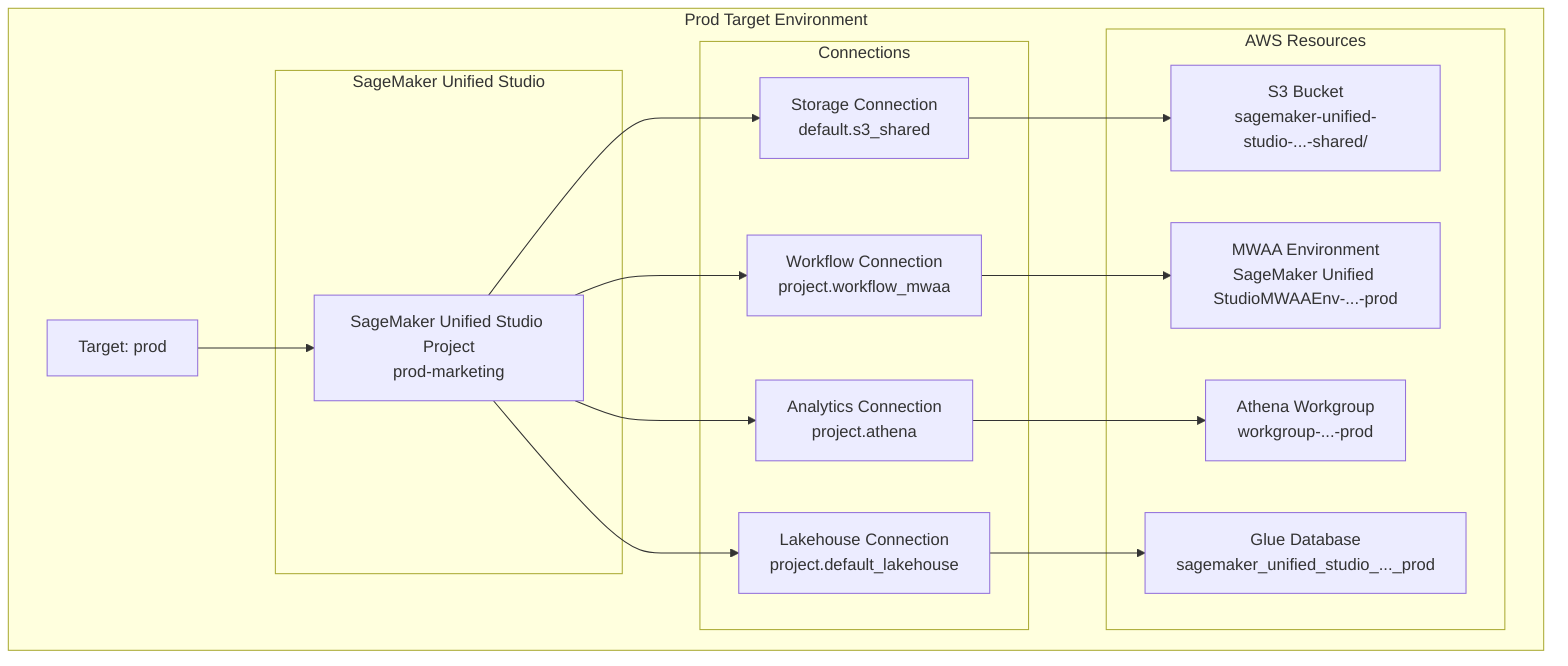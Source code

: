 graph TB
    subgraph "Prod Target Environment"
        T3[Target: prod]
        
        subgraph "SageMaker Unified Studio"
            P3[SageMaker Unified Studio Project<br/>prod-marketing]
        end
        
        subgraph "Connections"
            SC3[Storage Connection<br/>default.s3_shared]
            WC3[Workflow Connection<br/>project.workflow_mwaa]
            AC3[Analytics Connection<br/>project.athena]
            LC3[Lakehouse Connection<br/>project.default_lakehouse]
        end
        
        subgraph "AWS Resources"
            S33[S3 Bucket<br/>sagemaker-unified-studio-...-shared/]
            MWAA3[MWAA Environment<br/>SageMaker Unified StudioMWAAEnv-...-prod]
            ATHENA3[Athena Workgroup<br/>workgroup-...-prod]
            GLUE3[Glue Database<br/>sagemaker_unified_studio_..._prod]
        end
    end
    
    T3 --> P3
    P3 --> SC3
    P3 --> WC3
    P3 --> AC3
    P3 --> LC3
    
    SC3 --> S33
    WC3 --> MWAA3
    AC3 --> ATHENA3
    LC3 --> GLUE3